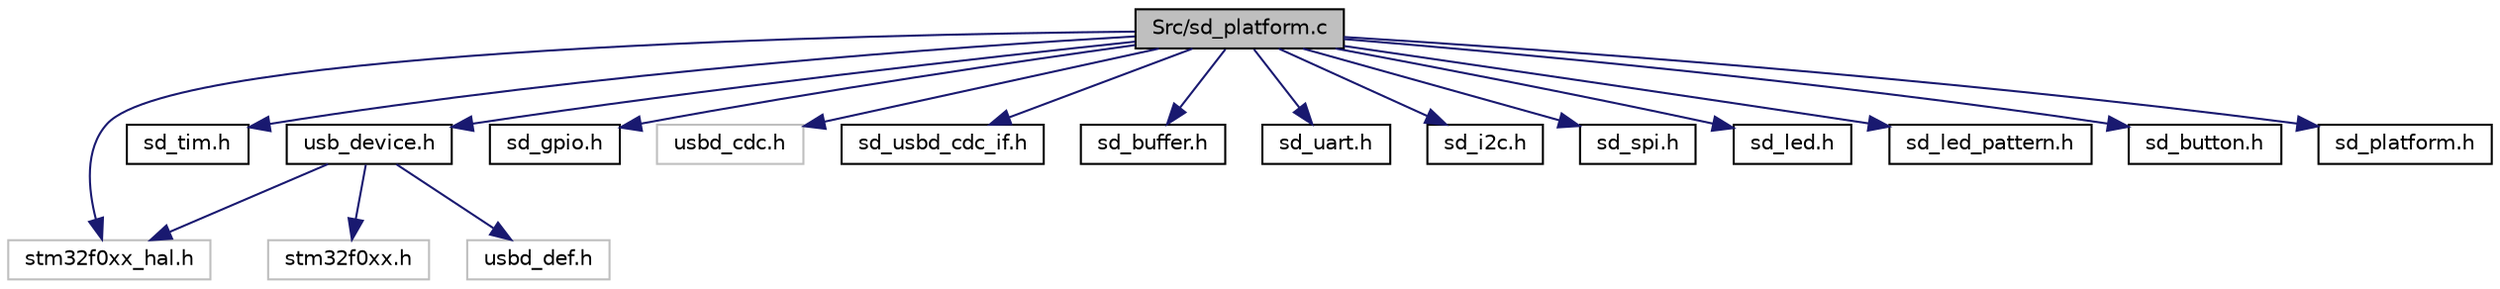 digraph "Src/sd_platform.c"
{
  edge [fontname="Helvetica",fontsize="10",labelfontname="Helvetica",labelfontsize="10"];
  node [fontname="Helvetica",fontsize="10",shape=record];
  Node0 [label="Src/sd_platform.c",height=0.2,width=0.4,color="black", fillcolor="grey75", style="filled", fontcolor="black"];
  Node0 -> Node1 [color="midnightblue",fontsize="10",style="solid",fontname="Helvetica"];
  Node1 [label="stm32f0xx_hal.h",height=0.2,width=0.4,color="grey75", fillcolor="white", style="filled"];
  Node0 -> Node2 [color="midnightblue",fontsize="10",style="solid",fontname="Helvetica"];
  Node2 [label="sd_tim.h",height=0.2,width=0.4,color="black", fillcolor="white", style="filled",URL="$sd__tim_8h.html",tooltip="Timer Control  FreeBSD. "];
  Node0 -> Node3 [color="midnightblue",fontsize="10",style="solid",fontname="Helvetica"];
  Node3 [label="usb_device.h",height=0.2,width=0.4,color="black", fillcolor="white", style="filled",URL="$usb__device_8h_source.html"];
  Node3 -> Node4 [color="midnightblue",fontsize="10",style="solid",fontname="Helvetica"];
  Node4 [label="stm32f0xx.h",height=0.2,width=0.4,color="grey75", fillcolor="white", style="filled"];
  Node3 -> Node1 [color="midnightblue",fontsize="10",style="solid",fontname="Helvetica"];
  Node3 -> Node5 [color="midnightblue",fontsize="10",style="solid",fontname="Helvetica"];
  Node5 [label="usbd_def.h",height=0.2,width=0.4,color="grey75", fillcolor="white", style="filled"];
  Node0 -> Node6 [color="midnightblue",fontsize="10",style="solid",fontname="Helvetica"];
  Node6 [label="sd_gpio.h",height=0.2,width=0.4,color="black", fillcolor="white", style="filled",URL="$sd__gpio_8h.html",tooltip="GPIO Configuration and Control  FreeBSD. "];
  Node0 -> Node7 [color="midnightblue",fontsize="10",style="solid",fontname="Helvetica"];
  Node7 [label="usbd_cdc.h",height=0.2,width=0.4,color="grey75", fillcolor="white", style="filled"];
  Node0 -> Node8 [color="midnightblue",fontsize="10",style="solid",fontname="Helvetica"];
  Node8 [label="sd_usbd_cdc_if.h",height=0.2,width=0.4,color="black", fillcolor="white", style="filled",URL="$sd__usbd__cdc__if_8h.html",tooltip="USB Communications Device Class Interface Functions  FreeBSD. "];
  Node0 -> Node9 [color="midnightblue",fontsize="10",style="solid",fontname="Helvetica"];
  Node9 [label="sd_buffer.h",height=0.2,width=0.4,color="black", fillcolor="white", style="filled",URL="$sd__buffer_8h.html",tooltip="Circular buffers  FreeBSD. "];
  Node0 -> Node10 [color="midnightblue",fontsize="10",style="solid",fontname="Helvetica"];
  Node10 [label="sd_uart.h",height=0.2,width=0.4,color="black", fillcolor="white", style="filled",URL="$sd__uart_8h.html",tooltip="UART Control  FreeBSD. "];
  Node0 -> Node11 [color="midnightblue",fontsize="10",style="solid",fontname="Helvetica"];
  Node11 [label="sd_i2c.h",height=0.2,width=0.4,color="black", fillcolor="white", style="filled",URL="$sd__i2c_8h.html",tooltip="I2C Control  FreeBSD. "];
  Node0 -> Node12 [color="midnightblue",fontsize="10",style="solid",fontname="Helvetica"];
  Node12 [label="sd_spi.h",height=0.2,width=0.4,color="black", fillcolor="white", style="filled",URL="$sd__spi_8h.html",tooltip="SPI Slave Control  FreeBSD. "];
  Node0 -> Node13 [color="midnightblue",fontsize="10",style="solid",fontname="Helvetica"];
  Node13 [label="sd_led.h",height=0.2,width=0.4,color="black", fillcolor="white", style="filled",URL="$sd__led_8h.html",tooltip="LED Control Functions  FreeBSD. "];
  Node0 -> Node14 [color="midnightblue",fontsize="10",style="solid",fontname="Helvetica"];
  Node14 [label="sd_led_pattern.h",height=0.2,width=0.4,color="black", fillcolor="white", style="filled",URL="$sd__led__pattern_8h_source.html"];
  Node0 -> Node15 [color="midnightblue",fontsize="10",style="solid",fontname="Helvetica"];
  Node15 [label="sd_button.h",height=0.2,width=0.4,color="black", fillcolor="white", style="filled",URL="$sd__button_8h.html",tooltip="Button handling  FreeBSD. "];
  Node0 -> Node16 [color="midnightblue",fontsize="10",style="solid",fontname="Helvetica"];
  Node16 [label="sd_platform.h",height=0.2,width=0.4,color="black", fillcolor="white", style="filled",URL="$sd__platform_8h.html",tooltip="Snickerdoodle Platform Controller Functions  FreeBSD. "];
}

